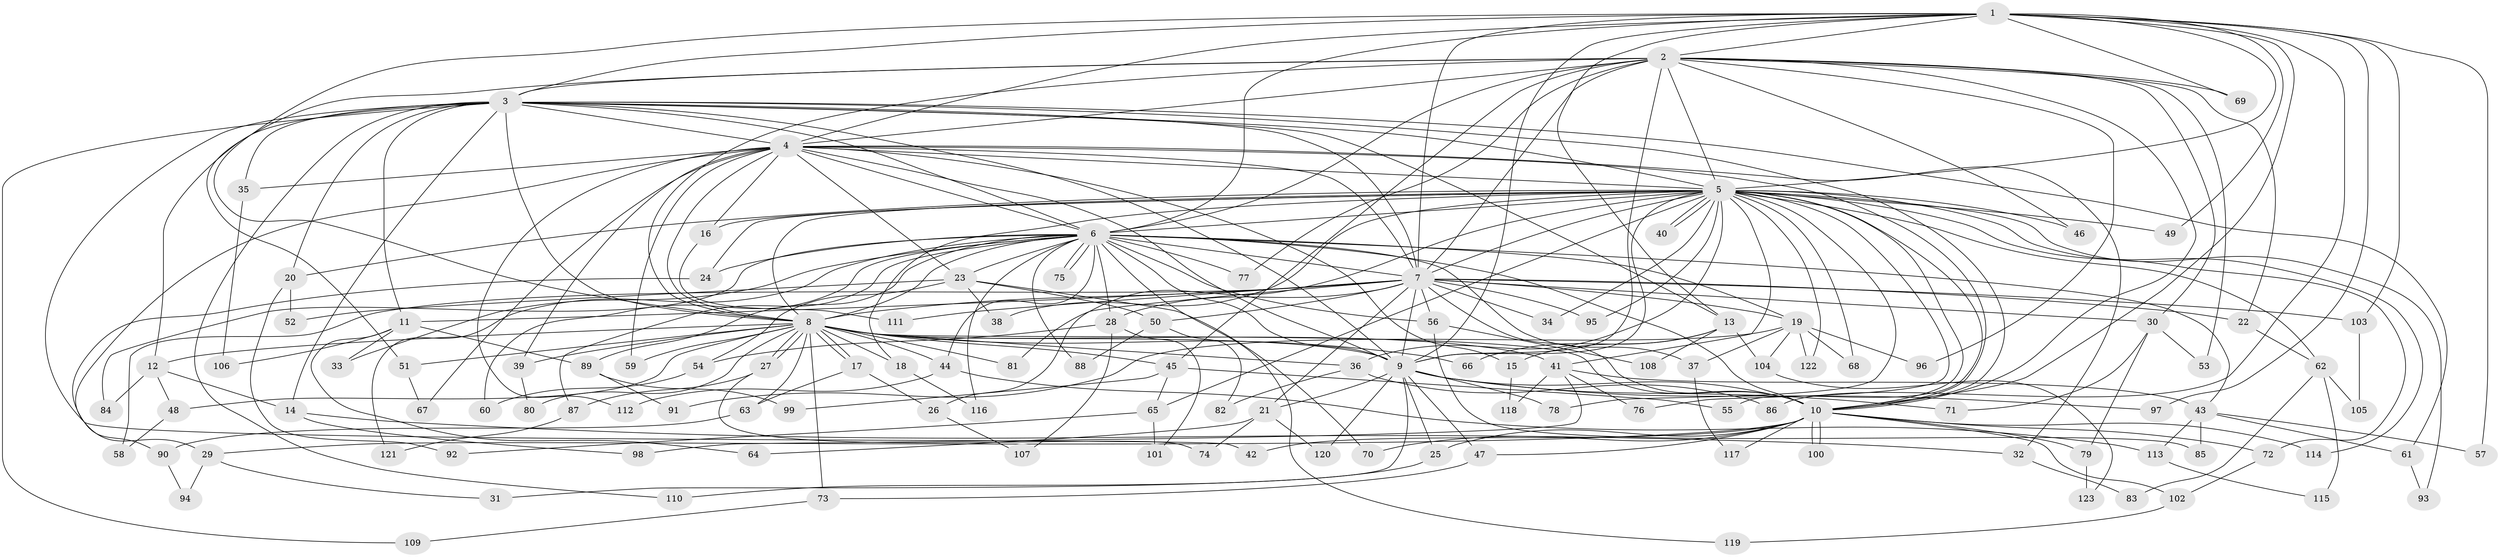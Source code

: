 // Generated by graph-tools (version 1.1) at 2025/35/03/09/25 02:35:00]
// undirected, 123 vertices, 271 edges
graph export_dot {
graph [start="1"]
  node [color=gray90,style=filled];
  1;
  2;
  3;
  4;
  5;
  6;
  7;
  8;
  9;
  10;
  11;
  12;
  13;
  14;
  15;
  16;
  17;
  18;
  19;
  20;
  21;
  22;
  23;
  24;
  25;
  26;
  27;
  28;
  29;
  30;
  31;
  32;
  33;
  34;
  35;
  36;
  37;
  38;
  39;
  40;
  41;
  42;
  43;
  44;
  45;
  46;
  47;
  48;
  49;
  50;
  51;
  52;
  53;
  54;
  55;
  56;
  57;
  58;
  59;
  60;
  61;
  62;
  63;
  64;
  65;
  66;
  67;
  68;
  69;
  70;
  71;
  72;
  73;
  74;
  75;
  76;
  77;
  78;
  79;
  80;
  81;
  82;
  83;
  84;
  85;
  86;
  87;
  88;
  89;
  90;
  91;
  92;
  93;
  94;
  95;
  96;
  97;
  98;
  99;
  100;
  101;
  102;
  103;
  104;
  105;
  106;
  107;
  108;
  109;
  110;
  111;
  112;
  113;
  114;
  115;
  116;
  117;
  118;
  119;
  120;
  121;
  122;
  123;
  1 -- 2;
  1 -- 3;
  1 -- 4;
  1 -- 5;
  1 -- 6;
  1 -- 7;
  1 -- 8;
  1 -- 9;
  1 -- 10;
  1 -- 13;
  1 -- 49;
  1 -- 57;
  1 -- 69;
  1 -- 86;
  1 -- 97;
  1 -- 103;
  2 -- 3;
  2 -- 4;
  2 -- 5;
  2 -- 6;
  2 -- 7;
  2 -- 8;
  2 -- 9;
  2 -- 10;
  2 -- 22;
  2 -- 30;
  2 -- 45;
  2 -- 46;
  2 -- 51;
  2 -- 53;
  2 -- 69;
  2 -- 77;
  2 -- 96;
  3 -- 4;
  3 -- 5;
  3 -- 6;
  3 -- 7;
  3 -- 8;
  3 -- 9;
  3 -- 10;
  3 -- 11;
  3 -- 12;
  3 -- 13;
  3 -- 14;
  3 -- 20;
  3 -- 35;
  3 -- 42;
  3 -- 61;
  3 -- 109;
  3 -- 110;
  4 -- 5;
  4 -- 6;
  4 -- 7;
  4 -- 8;
  4 -- 9;
  4 -- 10;
  4 -- 15;
  4 -- 16;
  4 -- 23;
  4 -- 29;
  4 -- 32;
  4 -- 35;
  4 -- 39;
  4 -- 59;
  4 -- 67;
  4 -- 112;
  5 -- 6;
  5 -- 7;
  5 -- 8;
  5 -- 9;
  5 -- 10;
  5 -- 16;
  5 -- 18;
  5 -- 20;
  5 -- 24;
  5 -- 26;
  5 -- 34;
  5 -- 36;
  5 -- 38;
  5 -- 40;
  5 -- 40;
  5 -- 41;
  5 -- 46;
  5 -- 49;
  5 -- 55;
  5 -- 62;
  5 -- 65;
  5 -- 68;
  5 -- 72;
  5 -- 76;
  5 -- 78;
  5 -- 93;
  5 -- 95;
  5 -- 114;
  5 -- 122;
  6 -- 7;
  6 -- 8;
  6 -- 9;
  6 -- 10;
  6 -- 19;
  6 -- 23;
  6 -- 24;
  6 -- 28;
  6 -- 33;
  6 -- 37;
  6 -- 43;
  6 -- 44;
  6 -- 56;
  6 -- 60;
  6 -- 75;
  6 -- 75;
  6 -- 77;
  6 -- 84;
  6 -- 87;
  6 -- 88;
  6 -- 89;
  6 -- 116;
  6 -- 119;
  6 -- 121;
  7 -- 8;
  7 -- 9;
  7 -- 10;
  7 -- 11;
  7 -- 19;
  7 -- 21;
  7 -- 22;
  7 -- 28;
  7 -- 30;
  7 -- 34;
  7 -- 50;
  7 -- 56;
  7 -- 58;
  7 -- 81;
  7 -- 95;
  7 -- 103;
  7 -- 111;
  8 -- 9;
  8 -- 10;
  8 -- 12;
  8 -- 17;
  8 -- 17;
  8 -- 18;
  8 -- 27;
  8 -- 27;
  8 -- 36;
  8 -- 39;
  8 -- 41;
  8 -- 44;
  8 -- 45;
  8 -- 48;
  8 -- 51;
  8 -- 59;
  8 -- 63;
  8 -- 66;
  8 -- 73;
  8 -- 80;
  8 -- 81;
  9 -- 10;
  9 -- 21;
  9 -- 25;
  9 -- 31;
  9 -- 47;
  9 -- 71;
  9 -- 78;
  9 -- 97;
  9 -- 120;
  10 -- 25;
  10 -- 29;
  10 -- 42;
  10 -- 47;
  10 -- 70;
  10 -- 72;
  10 -- 79;
  10 -- 100;
  10 -- 100;
  10 -- 102;
  10 -- 114;
  10 -- 117;
  11 -- 33;
  11 -- 64;
  11 -- 89;
  11 -- 106;
  12 -- 14;
  12 -- 48;
  12 -- 84;
  13 -- 15;
  13 -- 66;
  13 -- 104;
  13 -- 108;
  14 -- 32;
  14 -- 98;
  15 -- 118;
  16 -- 111;
  17 -- 26;
  17 -- 63;
  18 -- 116;
  19 -- 37;
  19 -- 68;
  19 -- 91;
  19 -- 96;
  19 -- 104;
  19 -- 122;
  20 -- 52;
  20 -- 92;
  21 -- 64;
  21 -- 74;
  21 -- 120;
  22 -- 62;
  23 -- 38;
  23 -- 50;
  23 -- 52;
  23 -- 54;
  23 -- 70;
  24 -- 90;
  25 -- 110;
  26 -- 107;
  27 -- 74;
  27 -- 87;
  28 -- 54;
  28 -- 101;
  28 -- 107;
  29 -- 31;
  29 -- 94;
  30 -- 53;
  30 -- 71;
  30 -- 79;
  32 -- 83;
  35 -- 106;
  36 -- 82;
  36 -- 86;
  37 -- 117;
  39 -- 80;
  41 -- 43;
  41 -- 76;
  41 -- 98;
  41 -- 118;
  43 -- 57;
  43 -- 61;
  43 -- 85;
  43 -- 113;
  44 -- 112;
  44 -- 113;
  45 -- 55;
  45 -- 65;
  45 -- 99;
  47 -- 73;
  48 -- 58;
  50 -- 82;
  50 -- 88;
  51 -- 67;
  54 -- 60;
  56 -- 85;
  56 -- 108;
  61 -- 93;
  62 -- 83;
  62 -- 105;
  62 -- 115;
  63 -- 90;
  65 -- 92;
  65 -- 101;
  72 -- 102;
  73 -- 109;
  79 -- 123;
  87 -- 121;
  89 -- 91;
  89 -- 99;
  90 -- 94;
  102 -- 119;
  103 -- 105;
  104 -- 123;
  113 -- 115;
}
